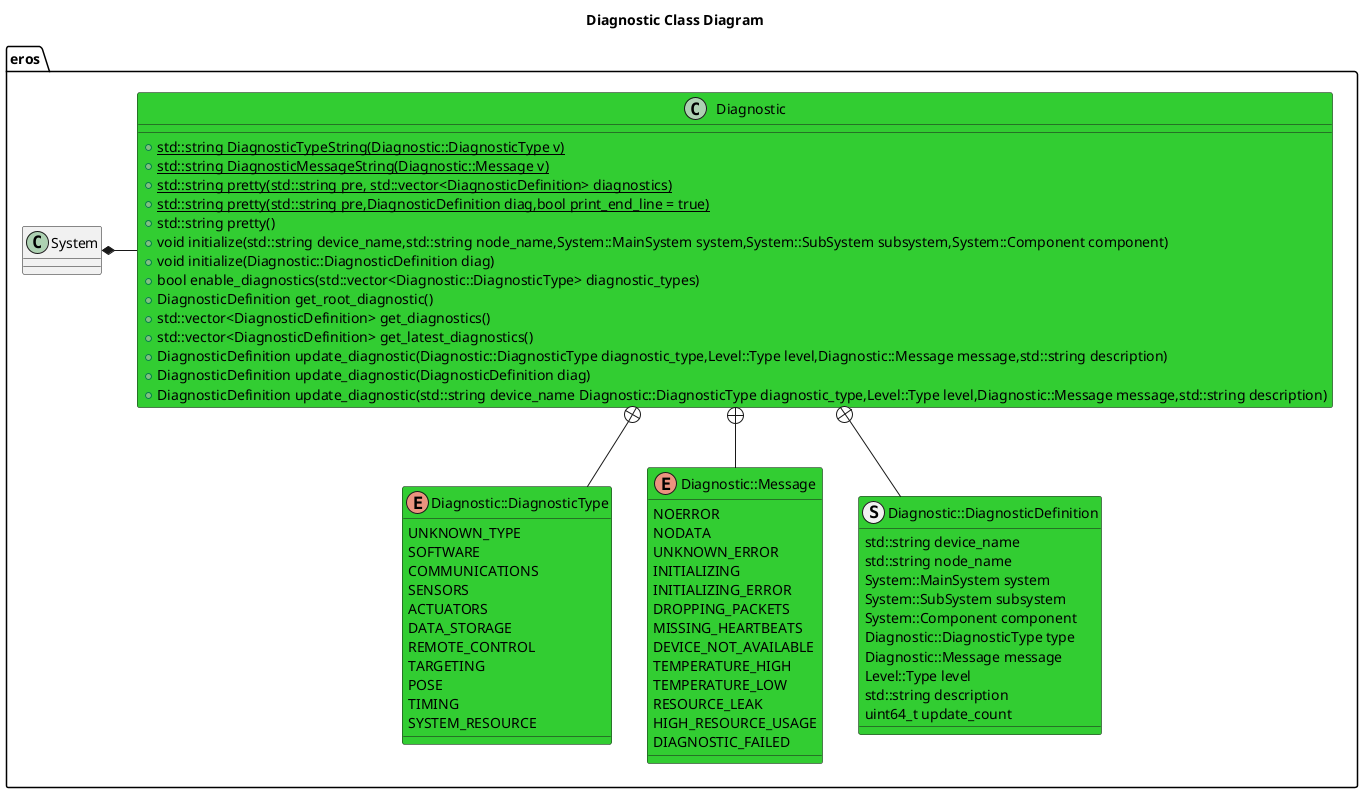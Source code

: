 @startuml
title Diagnostic Class Diagram
package eros {
    class System
    together {
        class Diagnostic
        enum Diagnostic::DiagnosticType
        enum Diagnostic::Message
        struct Diagnostic::DiagnosticDefinition
    }
    enum Diagnostic::DiagnosticType #LimeGreen {
        UNKNOWN_TYPE 
        SOFTWARE
        COMMUNICATIONS
        SENSORS 
        ACTUATORS
        DATA_STORAGE
        REMOTE_CONTROL
        TARGETING
        POSE
        TIMING
        SYSTEM_RESOURCE
    }
    enum Diagnostic::Message #LimeGreen {
        NOERROR
        NODATA
        UNKNOWN_ERROR
        INITIALIZING
        INITIALIZING_ERROR
        DROPPING_PACKETS
        MISSING_HEARTBEATS
        DEVICE_NOT_AVAILABLE
        TEMPERATURE_HIGH
        TEMPERATURE_LOW
        RESOURCE_LEAK
        HIGH_RESOURCE_USAGE
        DIAGNOSTIC_FAILED

    }
    struct Diagnostic::DiagnosticDefinition #LimeGreen {
        std::string device_name
        std::string node_name
        System::MainSystem system
        System::SubSystem subsystem
        System::Component component
        Diagnostic::DiagnosticType type
        Diagnostic::Message message
        Level::Type level
        std::string description
        uint64_t update_count
    }
    Diagnostic +-- Diagnostic::Message
    Diagnostic +-- Diagnostic::DiagnosticType
    Diagnostic +-- Diagnostic::DiagnosticDefinition
    System *- Diagnostic
    class Diagnostic #LimeGreen {

        +{static} std::string DiagnosticTypeString(Diagnostic::DiagnosticType v)
        +{static} std::string DiagnosticMessageString(Diagnostic::Message v)
        +{static} std::string pretty(std::string pre, std::vector<DiagnosticDefinition> diagnostics)
        +{static} std::string pretty(std::string pre,DiagnosticDefinition diag,bool print_end_line = true)
        
        +std::string pretty()
        +void initialize(std::string device_name,std::string node_name,System::MainSystem system,System::SubSystem subsystem,System::Component component)
        +void initialize(Diagnostic::DiagnosticDefinition diag)
        +bool enable_diagnostics(std::vector<Diagnostic::DiagnosticType> diagnostic_types)
        +DiagnosticDefinition get_root_diagnostic() 
        +std::vector<DiagnosticDefinition> get_diagnostics()
        +std::vector<DiagnosticDefinition> get_latest_diagnostics()
        +DiagnosticDefinition update_diagnostic(Diagnostic::DiagnosticType diagnostic_type,Level::Type level,Diagnostic::Message message,std::string description)
        +DiagnosticDefinition update_diagnostic(DiagnosticDefinition diag)
        +DiagnosticDefinition update_diagnostic(std::string device_name Diagnostic::DiagnosticType diagnostic_type,Level::Type level,Diagnostic::Message message,std::string description)
    }
}
@enduml

   
    